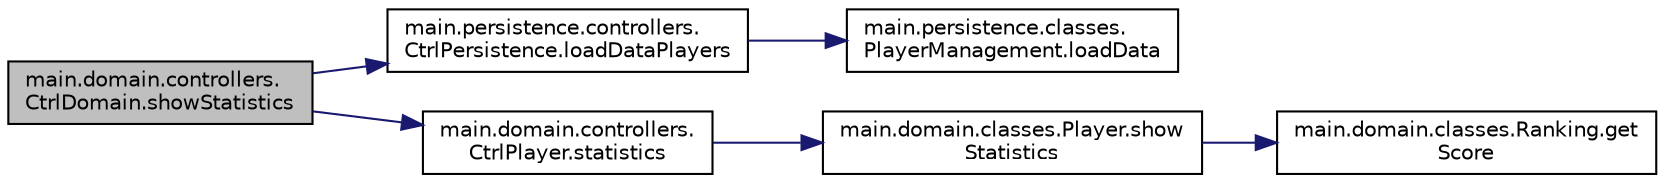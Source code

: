 digraph "main.domain.controllers.CtrlDomain.showStatistics"
{
 // INTERACTIVE_SVG=YES
 // LATEX_PDF_SIZE
  edge [fontname="Helvetica",fontsize="10",labelfontname="Helvetica",labelfontsize="10"];
  node [fontname="Helvetica",fontsize="10",shape=record];
  rankdir="LR";
  Node1 [label="main.domain.controllers.\lCtrlDomain.showStatistics",height=0.2,width=0.4,color="black", fillcolor="grey75", style="filled", fontcolor="black",tooltip=" "];
  Node1 -> Node2 [color="midnightblue",fontsize="10",style="solid",fontname="Helvetica"];
  Node2 [label="main.persistence.controllers.\lCtrlPersistence.loadDataPlayers",height=0.2,width=0.4,color="black", fillcolor="white", style="filled",URL="$classmain_1_1persistence_1_1controllers_1_1CtrlPersistence.html#aaf85a56ec8a8ea26bba36f0e4e63dce8",tooltip=" "];
  Node2 -> Node3 [color="midnightblue",fontsize="10",style="solid",fontname="Helvetica"];
  Node3 [label="main.persistence.classes.\lPlayerManagement.loadData",height=0.2,width=0.4,color="black", fillcolor="white", style="filled",URL="$classmain_1_1persistence_1_1classes_1_1PlayerManagement.html#ad7a43397dc2f47a1626587aded38e288",tooltip=" "];
  Node1 -> Node4 [color="midnightblue",fontsize="10",style="solid",fontname="Helvetica"];
  Node4 [label="main.domain.controllers.\lCtrlPlayer.statistics",height=0.2,width=0.4,color="black", fillcolor="white", style="filled",URL="$classmain_1_1domain_1_1controllers_1_1CtrlPlayer.html#aaf89b24bdfe861eaa4dcdf3d53479063",tooltip=" "];
  Node4 -> Node5 [color="midnightblue",fontsize="10",style="solid",fontname="Helvetica"];
  Node5 [label="main.domain.classes.Player.show\lStatistics",height=0.2,width=0.4,color="black", fillcolor="white", style="filled",URL="$classmain_1_1domain_1_1classes_1_1Player.html#a0e5040de383e1c983875f5496f9617f3",tooltip=" "];
  Node5 -> Node6 [color="midnightblue",fontsize="10",style="solid",fontname="Helvetica"];
  Node6 [label="main.domain.classes.Ranking.get\lScore",height=0.2,width=0.4,color="black", fillcolor="white", style="filled",URL="$classmain_1_1domain_1_1classes_1_1Ranking.html#ae37671ee9fef3d482750e9a5e450dcc2",tooltip=" "];
}

